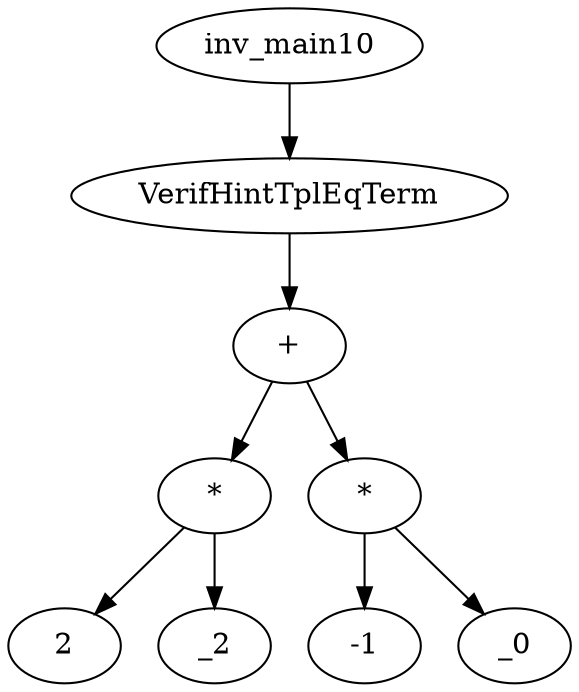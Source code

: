 digraph dag {
0 [label="inv_main10"];
1 [label="VerifHintTplEqTerm"];
2 [label="+"];
3 [label="*"];
4 [label="2"];
5 [label="_2"];
6 [label="*"];
7 [label="-1"];
8 [label="_0"];
0->1
1->2
2->3
2 -> 6
3->5
3 -> 4
6->8
6 -> 7
}
